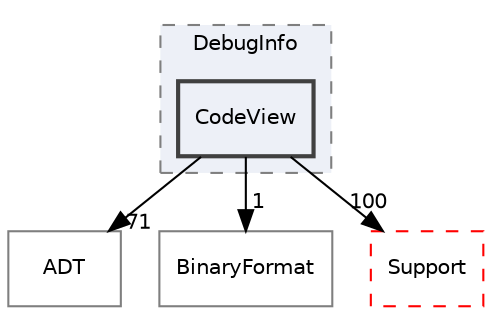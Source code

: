 digraph "include/llvm/DebugInfo/CodeView"
{
 // LATEX_PDF_SIZE
  bgcolor="transparent";
  edge [fontname="Helvetica",fontsize="10",labelfontname="Helvetica",labelfontsize="10"];
  node [fontname="Helvetica",fontsize="10",shape="box"];
  compound=true
  subgraph clusterdir_fc2cd323963d6c4db27150ccf17ad26a {
    graph [ bgcolor="#edf0f7", pencolor="grey50", style="filled,dashed,", label="DebugInfo", fontname="Helvetica", fontsize="10", URL="dir_fc2cd323963d6c4db27150ccf17ad26a.html"]
  dir_9d501704383c1e44b20a16840092724c [label="CodeView", style="filled,bold,", fillcolor="#edf0f7", color="grey25", URL="dir_9d501704383c1e44b20a16840092724c.html"];
  }
  dir_32453792af2ba70c54e3ccae3a790d1b [label="ADT", style="", fillcolor="#edf0f7", color="grey50", URL="dir_32453792af2ba70c54e3ccae3a790d1b.html"];
  dir_76bc56fc1555430657f301d4de3959f5 [label="BinaryFormat", style="", fillcolor="#edf0f7", color="grey50", URL="dir_76bc56fc1555430657f301d4de3959f5.html"];
  dir_ae1e398ac700924fa434b51c248a5531 [label="Support", style="dashed,", fillcolor="#edf0f7", color="red", URL="dir_ae1e398ac700924fa434b51c248a5531.html"];
  dir_9d501704383c1e44b20a16840092724c->dir_32453792af2ba70c54e3ccae3a790d1b [headlabel="71", labeldistance=1.5 headhref="dir_000037_000001.html"];
  dir_9d501704383c1e44b20a16840092724c->dir_76bc56fc1555430657f301d4de3959f5 [headlabel="1", labeldistance=1.5 headhref="dir_000037_000028.html"];
  dir_9d501704383c1e44b20a16840092724c->dir_ae1e398ac700924fa434b51c248a5531 [headlabel="100", labeldistance=1.5 headhref="dir_000037_000182.html"];
}
